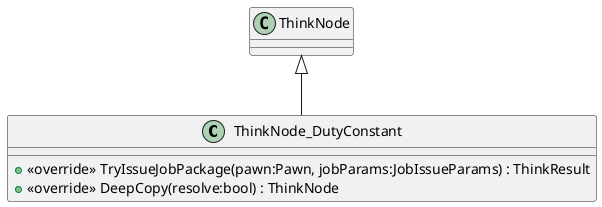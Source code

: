 @startuml
class ThinkNode_DutyConstant {
    + <<override>> TryIssueJobPackage(pawn:Pawn, jobParams:JobIssueParams) : ThinkResult
    + <<override>> DeepCopy(resolve:bool) : ThinkNode
}
ThinkNode <|-- ThinkNode_DutyConstant
@enduml
